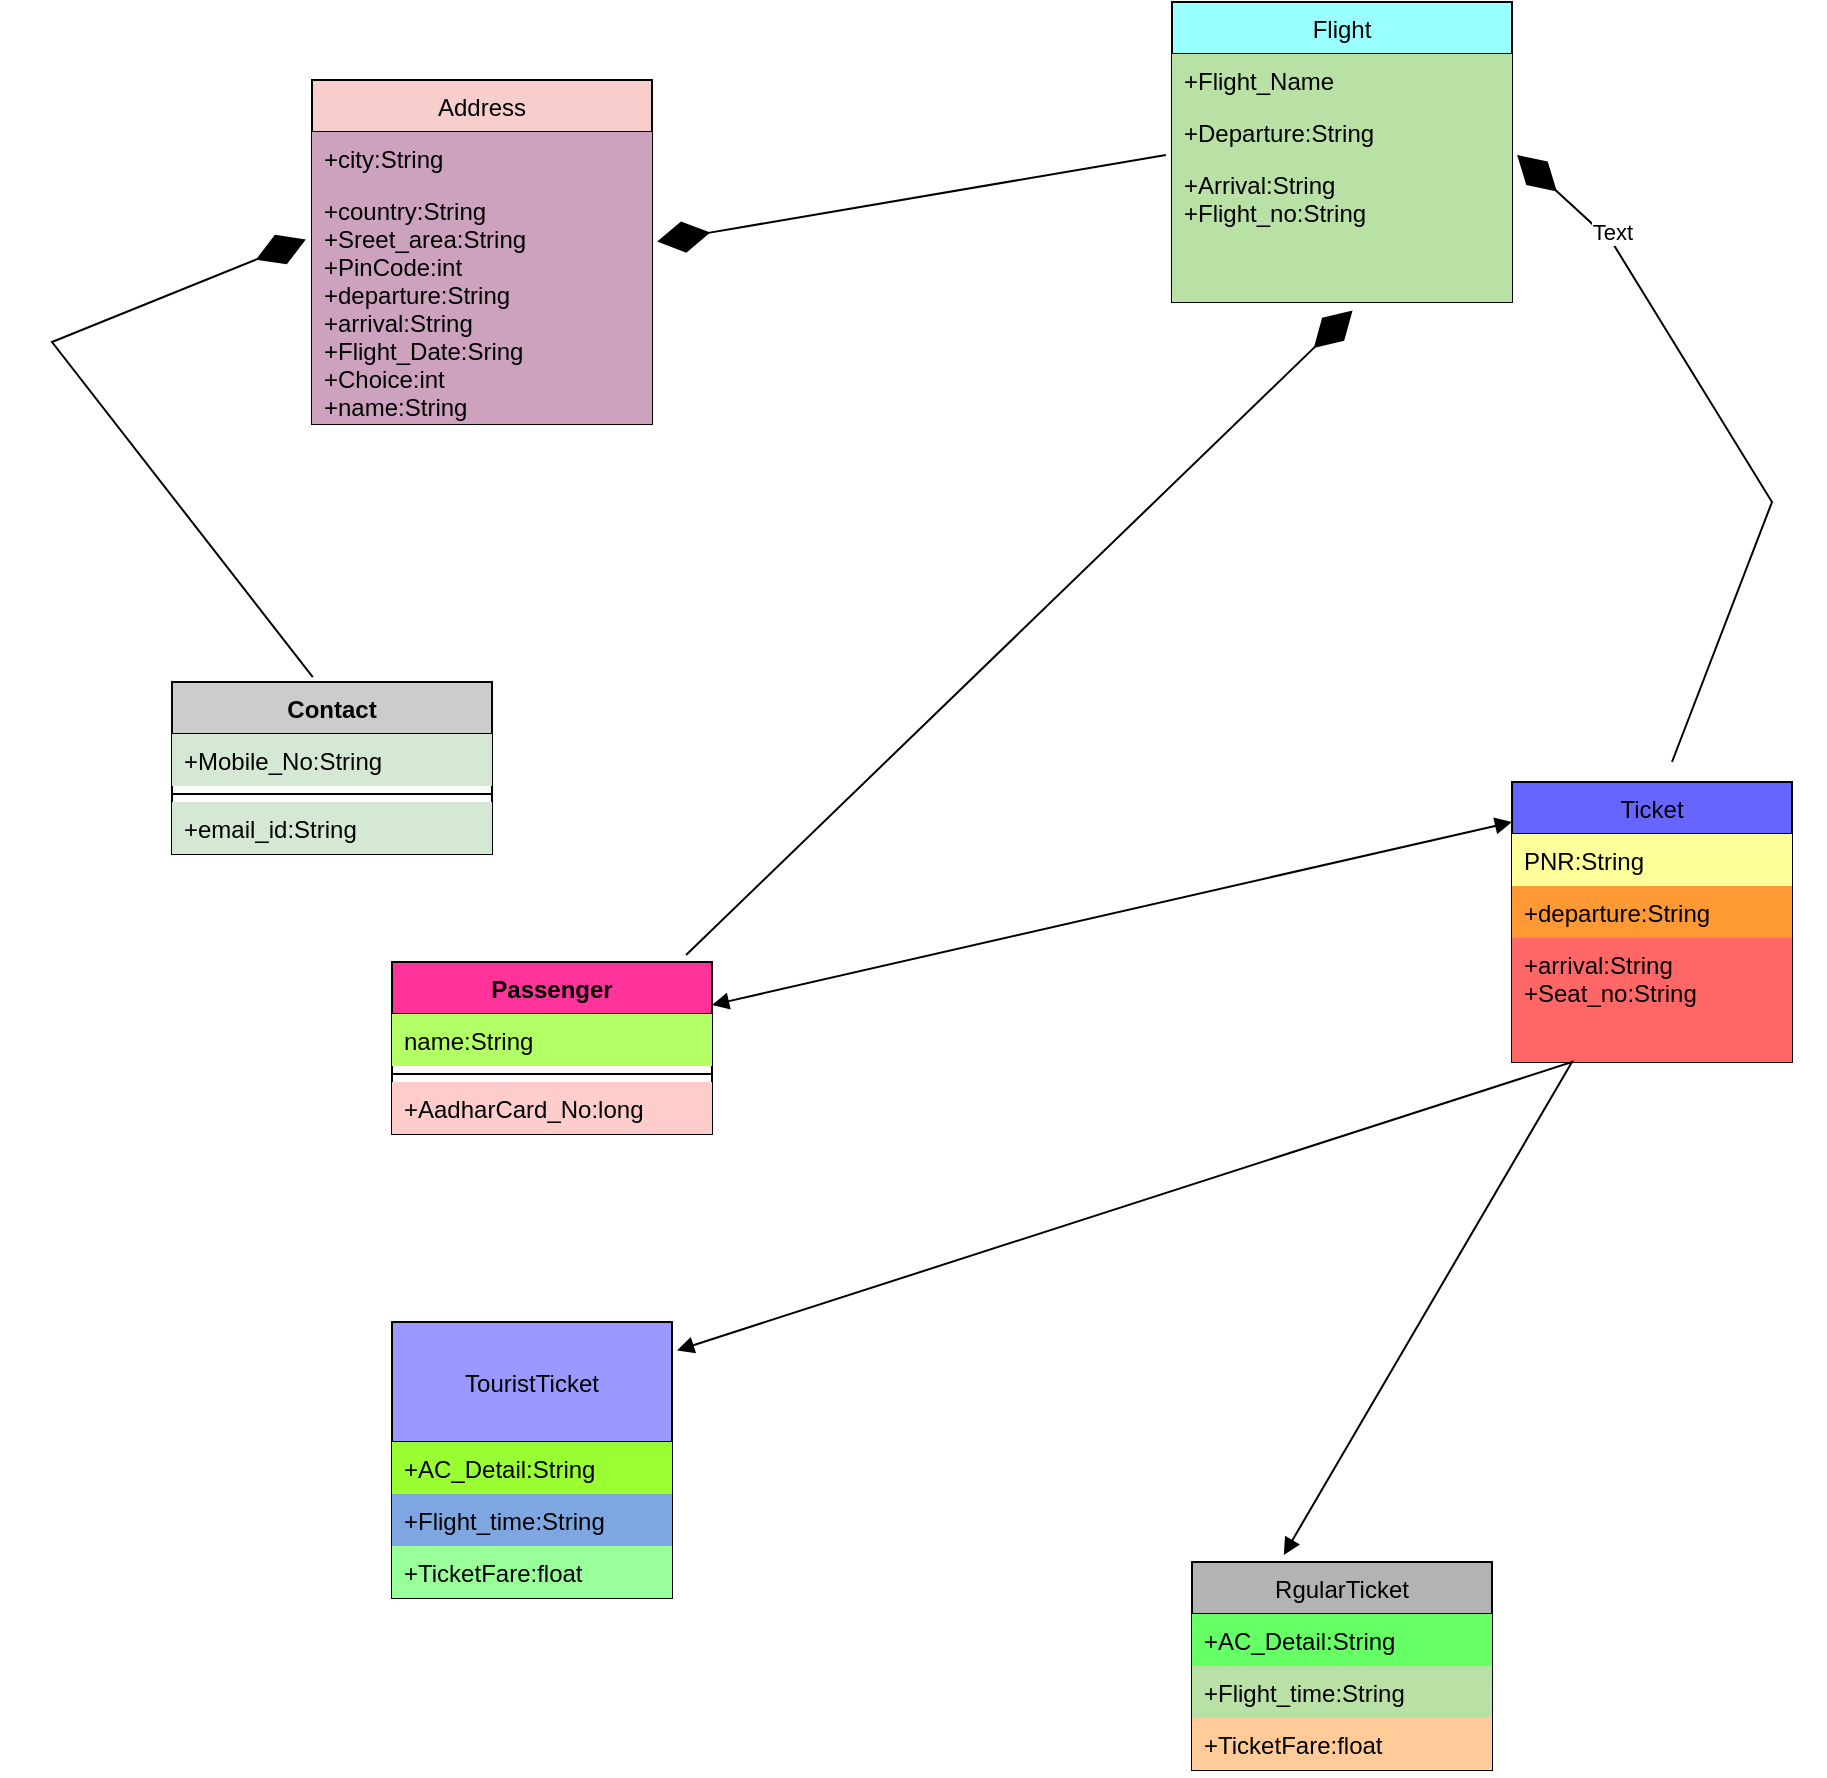 <mxfile version="16.5.3" type="device"><diagram id="sTcy5NKZJMKw5mMnugPh" name="Page-1"><mxGraphModel dx="1869" dy="555" grid="1" gridSize="10" guides="1" tooltips="1" connect="1" arrows="1" fold="1" page="1" pageScale="1" pageWidth="850" pageHeight="1100" math="0" shadow="0"><root><mxCell id="0"/><mxCell id="1" parent="0"/><mxCell id="zsPZvMzX9mpjf18YK2Wb-2" value="Address" style="swimlane;fontStyle=0;childLayout=stackLayout;horizontal=1;startSize=26;fillColor=#F8CECC;horizontalStack=0;resizeParent=1;resizeParentMax=0;resizeLast=0;collapsible=1;marginBottom=0;" vertex="1" parent="1"><mxGeometry x="60" y="59" width="170" height="172" as="geometry"/></mxCell><mxCell id="zsPZvMzX9mpjf18YK2Wb-4" value="+city:String" style="text;strokeColor=none;fillColor=#CDA2BE;align=left;verticalAlign=top;spacingLeft=4;spacingRight=4;overflow=hidden;rotatable=0;points=[[0,0.5],[1,0.5]];portConstraint=eastwest;" vertex="1" parent="zsPZvMzX9mpjf18YK2Wb-2"><mxGeometry y="26" width="170" height="26" as="geometry"/></mxCell><mxCell id="zsPZvMzX9mpjf18YK2Wb-5" value="+country:String&#10;+Sreet_area:String&#10;+PinCode:int&#10;+departure:String&#10;+arrival:String&#10;+Flight_Date:Sring&#10;+Choice:int&#10;+name:String" style="text;strokeColor=none;fillColor=#CDA2BE;align=left;verticalAlign=top;spacingLeft=4;spacingRight=4;overflow=hidden;rotatable=0;points=[[0,0.5],[1,0.5]];portConstraint=eastwest;" vertex="1" parent="zsPZvMzX9mpjf18YK2Wb-2"><mxGeometry y="52" width="170" height="120" as="geometry"/></mxCell><mxCell id="zsPZvMzX9mpjf18YK2Wb-6" value="Flight" style="swimlane;fontStyle=0;childLayout=stackLayout;horizontal=1;startSize=26;fillColor=#99FFFF;horizontalStack=0;resizeParent=1;resizeParentMax=0;resizeLast=0;collapsible=1;marginBottom=0;" vertex="1" parent="1"><mxGeometry x="490" y="20" width="170" height="150" as="geometry"/></mxCell><mxCell id="zsPZvMzX9mpjf18YK2Wb-7" value="+Flight_Name" style="text;strokeColor=none;fillColor=#B9E0A5;align=left;verticalAlign=top;spacingLeft=4;spacingRight=4;overflow=hidden;rotatable=0;points=[[0,0.5],[1,0.5]];portConstraint=eastwest;" vertex="1" parent="zsPZvMzX9mpjf18YK2Wb-6"><mxGeometry y="26" width="170" height="26" as="geometry"/></mxCell><mxCell id="zsPZvMzX9mpjf18YK2Wb-8" value="+Departure:String" style="text;strokeColor=none;fillColor=#B9E0A5;align=left;verticalAlign=top;spacingLeft=4;spacingRight=4;overflow=hidden;rotatable=0;points=[[0,0.5],[1,0.5]];portConstraint=eastwest;" vertex="1" parent="zsPZvMzX9mpjf18YK2Wb-6"><mxGeometry y="52" width="170" height="26" as="geometry"/></mxCell><mxCell id="zsPZvMzX9mpjf18YK2Wb-9" value="+Arrival:String&#10;+Flight_no:String" style="text;strokeColor=none;fillColor=#B9E0A5;align=left;verticalAlign=top;spacingLeft=4;spacingRight=4;overflow=hidden;rotatable=0;points=[[0,0.5],[1,0.5]];portConstraint=eastwest;" vertex="1" parent="zsPZvMzX9mpjf18YK2Wb-6"><mxGeometry y="78" width="170" height="72" as="geometry"/></mxCell><mxCell id="zsPZvMzX9mpjf18YK2Wb-10" value="RgularTicket" style="swimlane;fontStyle=0;childLayout=stackLayout;horizontal=1;startSize=26;fillColor=#B3B3B3;horizontalStack=0;resizeParent=1;resizeParentMax=0;resizeLast=0;collapsible=1;marginBottom=0;" vertex="1" parent="1"><mxGeometry x="500" y="800" width="150" height="104" as="geometry"/></mxCell><mxCell id="zsPZvMzX9mpjf18YK2Wb-11" value="+AC_Detail:String" style="text;strokeColor=none;fillColor=#66FF66;align=left;verticalAlign=top;spacingLeft=4;spacingRight=4;overflow=hidden;rotatable=0;points=[[0,0.5],[1,0.5]];portConstraint=eastwest;" vertex="1" parent="zsPZvMzX9mpjf18YK2Wb-10"><mxGeometry y="26" width="150" height="26" as="geometry"/></mxCell><mxCell id="zsPZvMzX9mpjf18YK2Wb-12" value="+Flight_time:String" style="text;strokeColor=none;fillColor=#B9E0A5;align=left;verticalAlign=top;spacingLeft=4;spacingRight=4;overflow=hidden;rotatable=0;points=[[0,0.5],[1,0.5]];portConstraint=eastwest;" vertex="1" parent="zsPZvMzX9mpjf18YK2Wb-10"><mxGeometry y="52" width="150" height="26" as="geometry"/></mxCell><mxCell id="zsPZvMzX9mpjf18YK2Wb-13" value="+TicketFare:float" style="text;strokeColor=none;fillColor=#FFCC99;align=left;verticalAlign=top;spacingLeft=4;spacingRight=4;overflow=hidden;rotatable=0;points=[[0,0.5],[1,0.5]];portConstraint=eastwest;" vertex="1" parent="zsPZvMzX9mpjf18YK2Wb-10"><mxGeometry y="78" width="150" height="26" as="geometry"/></mxCell><mxCell id="zsPZvMzX9mpjf18YK2Wb-14" value="Ticket" style="swimlane;fontStyle=0;childLayout=stackLayout;horizontal=1;startSize=26;fillColor=#6666FF;horizontalStack=0;resizeParent=1;resizeParentMax=0;resizeLast=0;collapsible=1;marginBottom=0;" vertex="1" parent="1"><mxGeometry x="660" y="410" width="140" height="140" as="geometry"><mxRectangle x="660" y="150" width="60" height="26" as="alternateBounds"/></mxGeometry></mxCell><mxCell id="zsPZvMzX9mpjf18YK2Wb-15" value="PNR:String" style="text;strokeColor=none;fillColor=#FFFF99;align=left;verticalAlign=top;spacingLeft=4;spacingRight=4;overflow=hidden;rotatable=0;points=[[0,0.5],[1,0.5]];portConstraint=eastwest;" vertex="1" parent="zsPZvMzX9mpjf18YK2Wb-14"><mxGeometry y="26" width="140" height="26" as="geometry"/></mxCell><mxCell id="zsPZvMzX9mpjf18YK2Wb-16" value="+departure:String" style="text;strokeColor=none;fillColor=#FF9933;align=left;verticalAlign=top;spacingLeft=4;spacingRight=4;overflow=hidden;rotatable=0;points=[[0,0.5],[1,0.5]];portConstraint=eastwest;" vertex="1" parent="zsPZvMzX9mpjf18YK2Wb-14"><mxGeometry y="52" width="140" height="26" as="geometry"/></mxCell><mxCell id="zsPZvMzX9mpjf18YK2Wb-17" value="+arrival:String&#10;+Seat_no:String" style="text;strokeColor=none;fillColor=#FF6666;align=left;verticalAlign=top;spacingLeft=4;spacingRight=4;overflow=hidden;rotatable=0;points=[[0,0.5],[1,0.5]];portConstraint=eastwest;" vertex="1" parent="zsPZvMzX9mpjf18YK2Wb-14"><mxGeometry y="78" width="140" height="62" as="geometry"/></mxCell><mxCell id="zsPZvMzX9mpjf18YK2Wb-18" value="TouristTicket" style="swimlane;fontStyle=0;childLayout=stackLayout;horizontal=1;startSize=60;fillColor=#9999FF;horizontalStack=0;resizeParent=1;resizeParentMax=0;resizeLast=0;collapsible=1;marginBottom=0;" vertex="1" parent="1"><mxGeometry x="100" y="680" width="140" height="138" as="geometry"/></mxCell><mxCell id="zsPZvMzX9mpjf18YK2Wb-19" value="+AC_Detail:String" style="text;strokeColor=none;fillColor=#99FF33;align=left;verticalAlign=top;spacingLeft=4;spacingRight=4;overflow=hidden;rotatable=0;points=[[0,0.5],[1,0.5]];portConstraint=eastwest;" vertex="1" parent="zsPZvMzX9mpjf18YK2Wb-18"><mxGeometry y="60" width="140" height="26" as="geometry"/></mxCell><mxCell id="zsPZvMzX9mpjf18YK2Wb-20" value="+Flight_time:String" style="text;strokeColor=none;fillColor=#7EA6E0;align=left;verticalAlign=top;spacingLeft=4;spacingRight=4;overflow=hidden;rotatable=0;points=[[0,0.5],[1,0.5]];portConstraint=eastwest;" vertex="1" parent="zsPZvMzX9mpjf18YK2Wb-18"><mxGeometry y="86" width="140" height="26" as="geometry"/></mxCell><mxCell id="zsPZvMzX9mpjf18YK2Wb-21" value="+TicketFare:float" style="text;strokeColor=none;fillColor=#99FF99;align=left;verticalAlign=top;spacingLeft=4;spacingRight=4;overflow=hidden;rotatable=0;points=[[0,0.5],[1,0.5]];portConstraint=eastwest;" vertex="1" parent="zsPZvMzX9mpjf18YK2Wb-18"><mxGeometry y="112" width="140" height="26" as="geometry"/></mxCell><mxCell id="zsPZvMzX9mpjf18YK2Wb-22" value="Contact" style="swimlane;fontStyle=1;align=center;verticalAlign=top;childLayout=stackLayout;horizontal=1;startSize=26;horizontalStack=0;resizeParent=1;resizeParentMax=0;resizeLast=0;collapsible=1;marginBottom=0;fillColor=#CCCCCC;" vertex="1" parent="1"><mxGeometry x="-10" y="360" width="160" height="86" as="geometry"/></mxCell><mxCell id="zsPZvMzX9mpjf18YK2Wb-23" value="+Mobile_No:String" style="text;strokeColor=none;fillColor=#D5E8D4;align=left;verticalAlign=top;spacingLeft=4;spacingRight=4;overflow=hidden;rotatable=0;points=[[0,0.5],[1,0.5]];portConstraint=eastwest;" vertex="1" parent="zsPZvMzX9mpjf18YK2Wb-22"><mxGeometry y="26" width="160" height="26" as="geometry"/></mxCell><mxCell id="zsPZvMzX9mpjf18YK2Wb-24" value="" style="line;strokeWidth=1;fillColor=none;align=left;verticalAlign=middle;spacingTop=-1;spacingLeft=3;spacingRight=3;rotatable=0;labelPosition=right;points=[];portConstraint=eastwest;" vertex="1" parent="zsPZvMzX9mpjf18YK2Wb-22"><mxGeometry y="52" width="160" height="8" as="geometry"/></mxCell><mxCell id="zsPZvMzX9mpjf18YK2Wb-25" value="+email_id:String" style="text;strokeColor=none;fillColor=#D5E8D4;align=left;verticalAlign=top;spacingLeft=4;spacingRight=4;overflow=hidden;rotatable=0;points=[[0,0.5],[1,0.5]];portConstraint=eastwest;" vertex="1" parent="zsPZvMzX9mpjf18YK2Wb-22"><mxGeometry y="60" width="160" height="26" as="geometry"/></mxCell><mxCell id="zsPZvMzX9mpjf18YK2Wb-26" value="Passenger" style="swimlane;fontStyle=1;align=center;verticalAlign=top;childLayout=stackLayout;horizontal=1;startSize=26;horizontalStack=0;resizeParent=1;resizeParentMax=0;resizeLast=0;collapsible=1;marginBottom=0;fillColor=#FF3399;" vertex="1" parent="1"><mxGeometry x="100" y="500" width="160" height="86" as="geometry"/></mxCell><mxCell id="zsPZvMzX9mpjf18YK2Wb-27" value="name:String" style="text;strokeColor=none;fillColor=#B3FF66;align=left;verticalAlign=top;spacingLeft=4;spacingRight=4;overflow=hidden;rotatable=0;points=[[0,0.5],[1,0.5]];portConstraint=eastwest;" vertex="1" parent="zsPZvMzX9mpjf18YK2Wb-26"><mxGeometry y="26" width="160" height="26" as="geometry"/></mxCell><mxCell id="zsPZvMzX9mpjf18YK2Wb-28" value="" style="line;strokeWidth=1;fillColor=#FF9999;align=left;verticalAlign=middle;spacingTop=-1;spacingLeft=3;spacingRight=3;rotatable=0;labelPosition=right;points=[];portConstraint=eastwest;" vertex="1" parent="zsPZvMzX9mpjf18YK2Wb-26"><mxGeometry y="52" width="160" height="8" as="geometry"/></mxCell><mxCell id="zsPZvMzX9mpjf18YK2Wb-29" value="+AadharCard_No:long" style="text;strokeColor=none;fillColor=#FFCCCC;align=left;verticalAlign=top;spacingLeft=4;spacingRight=4;overflow=hidden;rotatable=0;points=[[0,0.5],[1,0.5]];portConstraint=eastwest;" vertex="1" parent="zsPZvMzX9mpjf18YK2Wb-26"><mxGeometry y="60" width="160" height="26" as="geometry"/></mxCell><mxCell id="zsPZvMzX9mpjf18YK2Wb-30" value="" style="endArrow=diamondThin;endFill=1;endSize=24;html=1;rounded=0;exitX=0.44;exitY=-0.028;exitDx=0;exitDy=0;exitPerimeter=0;entryX=-0.018;entryY=0.231;entryDx=0;entryDy=0;entryPerimeter=0;" edge="1" parent="1" source="zsPZvMzX9mpjf18YK2Wb-22" target="zsPZvMzX9mpjf18YK2Wb-5"><mxGeometry width="160" relative="1" as="geometry"><mxPoint x="100" y="270" as="sourcePoint"/><mxPoint x="10" y="130" as="targetPoint"/><Array as="points"><mxPoint x="-70" y="190"/></Array></mxGeometry></mxCell><mxCell id="zsPZvMzX9mpjf18YK2Wb-31" value="" style="endArrow=diamondThin;endFill=1;endSize=24;html=1;rounded=0;exitX=-0.018;exitY=0.941;exitDx=0;exitDy=0;exitPerimeter=0;entryX=1.015;entryY=0.24;entryDx=0;entryDy=0;entryPerimeter=0;" edge="1" parent="1" source="zsPZvMzX9mpjf18YK2Wb-8" target="zsPZvMzX9mpjf18YK2Wb-5"><mxGeometry width="160" relative="1" as="geometry"><mxPoint x="400" y="140" as="sourcePoint"/><mxPoint x="250" y="140" as="targetPoint"/></mxGeometry></mxCell><mxCell id="zsPZvMzX9mpjf18YK2Wb-32" value="" style="endArrow=diamondThin;endFill=1;endSize=24;html=1;rounded=0;entryX=0.531;entryY=1.059;entryDx=0;entryDy=0;entryPerimeter=0;exitX=0.919;exitY=-0.041;exitDx=0;exitDy=0;exitPerimeter=0;" edge="1" parent="1" source="zsPZvMzX9mpjf18YK2Wb-26" target="zsPZvMzX9mpjf18YK2Wb-9"><mxGeometry width="160" relative="1" as="geometry"><mxPoint x="320" y="460" as="sourcePoint"/><mxPoint x="590" y="300" as="targetPoint"/></mxGeometry></mxCell><mxCell id="zsPZvMzX9mpjf18YK2Wb-33" value="" style="endArrow=diamondThin;endFill=1;endSize=24;html=1;rounded=0;entryX=1.015;entryY=-0.021;entryDx=0;entryDy=0;entryPerimeter=0;" edge="1" parent="1" target="zsPZvMzX9mpjf18YK2Wb-9"><mxGeometry width="160" relative="1" as="geometry"><mxPoint x="740" y="400" as="sourcePoint"/><mxPoint x="640" y="130" as="targetPoint"/><Array as="points"><mxPoint x="790" y="270"/><mxPoint x="710" y="140"/></Array></mxGeometry></mxCell><mxCell id="zsPZvMzX9mpjf18YK2Wb-34" value="Text" style="edgeLabel;html=1;align=center;verticalAlign=middle;resizable=0;points=[];" vertex="1" connectable="0" parent="zsPZvMzX9mpjf18YK2Wb-33"><mxGeometry x="0.662" y="-4" relative="1" as="geometry"><mxPoint as="offset"/></mxGeometry></mxCell><mxCell id="zsPZvMzX9mpjf18YK2Wb-35" value="" style="endArrow=block;startArrow=block;endFill=1;startFill=1;html=1;rounded=0;entryX=0;entryY=0.143;entryDx=0;entryDy=0;entryPerimeter=0;exitX=1;exitY=0.25;exitDx=0;exitDy=0;" edge="1" parent="1" source="zsPZvMzX9mpjf18YK2Wb-26" target="zsPZvMzX9mpjf18YK2Wb-14"><mxGeometry width="160" relative="1" as="geometry"><mxPoint x="390" y="480" as="sourcePoint"/><mxPoint x="550" y="480" as="targetPoint"/></mxGeometry></mxCell><mxCell id="zsPZvMzX9mpjf18YK2Wb-39" value="" style="endArrow=block;startArrow=block;endFill=1;startFill=1;html=1;rounded=0;entryX=0.306;entryY=-0.034;entryDx=0;entryDy=0;entryPerimeter=0;exitX=1.018;exitY=0.103;exitDx=0;exitDy=0;exitPerimeter=0;" edge="1" parent="1" source="zsPZvMzX9mpjf18YK2Wb-18" target="zsPZvMzX9mpjf18YK2Wb-10"><mxGeometry width="160" relative="1" as="geometry"><mxPoint x="430" y="690" as="sourcePoint"/><mxPoint x="590" y="690" as="targetPoint"/><Array as="points"><mxPoint x="690" y="550"/></Array></mxGeometry></mxCell></root></mxGraphModel></diagram></mxfile>